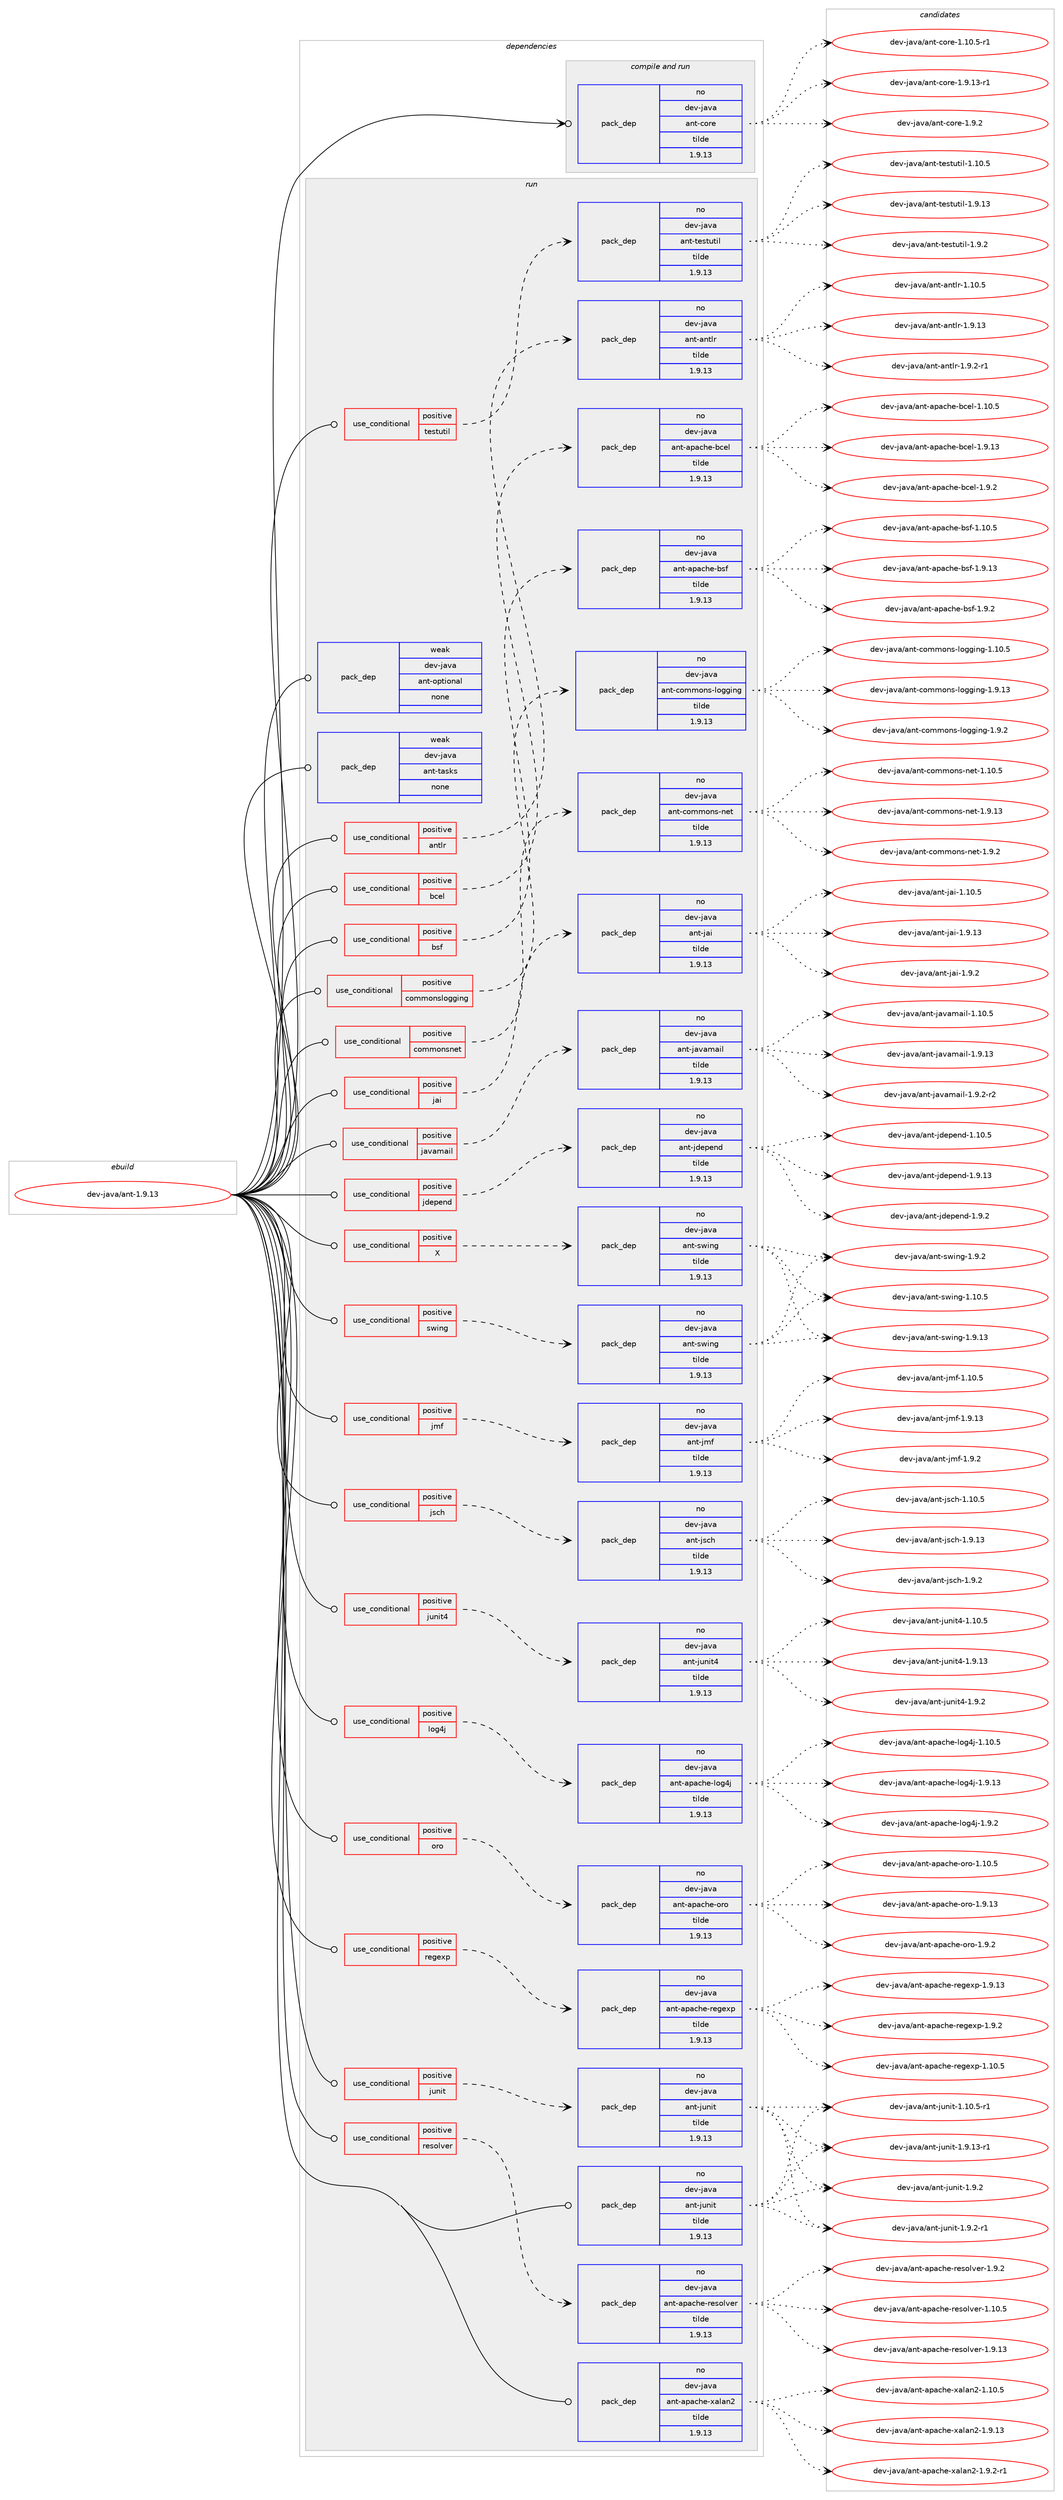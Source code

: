digraph prolog {

# *************
# Graph options
# *************

newrank=true;
concentrate=true;
compound=true;
graph [rankdir=LR,fontname=Helvetica,fontsize=10,ranksep=1.5];#, ranksep=2.5, nodesep=0.2];
edge  [arrowhead=vee];
node  [fontname=Helvetica,fontsize=10];

# **********
# The ebuild
# **********

subgraph cluster_leftcol {
color=gray;
rank=same;
label=<<i>ebuild</i>>;
id [label="dev-java/ant-1.9.13", color=red, width=4, href="../dev-java/ant-1.9.13.svg"];
}

# ****************
# The dependencies
# ****************

subgraph cluster_midcol {
color=gray;
label=<<i>dependencies</i>>;
subgraph cluster_compile {
fillcolor="#eeeeee";
style=filled;
label=<<i>compile</i>>;
}
subgraph cluster_compileandrun {
fillcolor="#eeeeee";
style=filled;
label=<<i>compile and run</i>>;
subgraph pack965707 {
dependency1350498 [label=<<TABLE BORDER="0" CELLBORDER="1" CELLSPACING="0" CELLPADDING="4" WIDTH="220"><TR><TD ROWSPAN="6" CELLPADDING="30">pack_dep</TD></TR><TR><TD WIDTH="110">no</TD></TR><TR><TD>dev-java</TD></TR><TR><TD>ant-core</TD></TR><TR><TD>tilde</TD></TR><TR><TD>1.9.13</TD></TR></TABLE>>, shape=none, color=blue];
}
id:e -> dependency1350498:w [weight=20,style="solid",arrowhead="odotvee"];
}
subgraph cluster_run {
fillcolor="#eeeeee";
style=filled;
label=<<i>run</i>>;
subgraph cond362364 {
dependency1350499 [label=<<TABLE BORDER="0" CELLBORDER="1" CELLSPACING="0" CELLPADDING="4"><TR><TD ROWSPAN="3" CELLPADDING="10">use_conditional</TD></TR><TR><TD>positive</TD></TR><TR><TD>X</TD></TR></TABLE>>, shape=none, color=red];
subgraph pack965708 {
dependency1350500 [label=<<TABLE BORDER="0" CELLBORDER="1" CELLSPACING="0" CELLPADDING="4" WIDTH="220"><TR><TD ROWSPAN="6" CELLPADDING="30">pack_dep</TD></TR><TR><TD WIDTH="110">no</TD></TR><TR><TD>dev-java</TD></TR><TR><TD>ant-swing</TD></TR><TR><TD>tilde</TD></TR><TR><TD>1.9.13</TD></TR></TABLE>>, shape=none, color=blue];
}
dependency1350499:e -> dependency1350500:w [weight=20,style="dashed",arrowhead="vee"];
}
id:e -> dependency1350499:w [weight=20,style="solid",arrowhead="odot"];
subgraph cond362365 {
dependency1350501 [label=<<TABLE BORDER="0" CELLBORDER="1" CELLSPACING="0" CELLPADDING="4"><TR><TD ROWSPAN="3" CELLPADDING="10">use_conditional</TD></TR><TR><TD>positive</TD></TR><TR><TD>antlr</TD></TR></TABLE>>, shape=none, color=red];
subgraph pack965709 {
dependency1350502 [label=<<TABLE BORDER="0" CELLBORDER="1" CELLSPACING="0" CELLPADDING="4" WIDTH="220"><TR><TD ROWSPAN="6" CELLPADDING="30">pack_dep</TD></TR><TR><TD WIDTH="110">no</TD></TR><TR><TD>dev-java</TD></TR><TR><TD>ant-antlr</TD></TR><TR><TD>tilde</TD></TR><TR><TD>1.9.13</TD></TR></TABLE>>, shape=none, color=blue];
}
dependency1350501:e -> dependency1350502:w [weight=20,style="dashed",arrowhead="vee"];
}
id:e -> dependency1350501:w [weight=20,style="solid",arrowhead="odot"];
subgraph cond362366 {
dependency1350503 [label=<<TABLE BORDER="0" CELLBORDER="1" CELLSPACING="0" CELLPADDING="4"><TR><TD ROWSPAN="3" CELLPADDING="10">use_conditional</TD></TR><TR><TD>positive</TD></TR><TR><TD>bcel</TD></TR></TABLE>>, shape=none, color=red];
subgraph pack965710 {
dependency1350504 [label=<<TABLE BORDER="0" CELLBORDER="1" CELLSPACING="0" CELLPADDING="4" WIDTH="220"><TR><TD ROWSPAN="6" CELLPADDING="30">pack_dep</TD></TR><TR><TD WIDTH="110">no</TD></TR><TR><TD>dev-java</TD></TR><TR><TD>ant-apache-bcel</TD></TR><TR><TD>tilde</TD></TR><TR><TD>1.9.13</TD></TR></TABLE>>, shape=none, color=blue];
}
dependency1350503:e -> dependency1350504:w [weight=20,style="dashed",arrowhead="vee"];
}
id:e -> dependency1350503:w [weight=20,style="solid",arrowhead="odot"];
subgraph cond362367 {
dependency1350505 [label=<<TABLE BORDER="0" CELLBORDER="1" CELLSPACING="0" CELLPADDING="4"><TR><TD ROWSPAN="3" CELLPADDING="10">use_conditional</TD></TR><TR><TD>positive</TD></TR><TR><TD>bsf</TD></TR></TABLE>>, shape=none, color=red];
subgraph pack965711 {
dependency1350506 [label=<<TABLE BORDER="0" CELLBORDER="1" CELLSPACING="0" CELLPADDING="4" WIDTH="220"><TR><TD ROWSPAN="6" CELLPADDING="30">pack_dep</TD></TR><TR><TD WIDTH="110">no</TD></TR><TR><TD>dev-java</TD></TR><TR><TD>ant-apache-bsf</TD></TR><TR><TD>tilde</TD></TR><TR><TD>1.9.13</TD></TR></TABLE>>, shape=none, color=blue];
}
dependency1350505:e -> dependency1350506:w [weight=20,style="dashed",arrowhead="vee"];
}
id:e -> dependency1350505:w [weight=20,style="solid",arrowhead="odot"];
subgraph cond362368 {
dependency1350507 [label=<<TABLE BORDER="0" CELLBORDER="1" CELLSPACING="0" CELLPADDING="4"><TR><TD ROWSPAN="3" CELLPADDING="10">use_conditional</TD></TR><TR><TD>positive</TD></TR><TR><TD>commonslogging</TD></TR></TABLE>>, shape=none, color=red];
subgraph pack965712 {
dependency1350508 [label=<<TABLE BORDER="0" CELLBORDER="1" CELLSPACING="0" CELLPADDING="4" WIDTH="220"><TR><TD ROWSPAN="6" CELLPADDING="30">pack_dep</TD></TR><TR><TD WIDTH="110">no</TD></TR><TR><TD>dev-java</TD></TR><TR><TD>ant-commons-logging</TD></TR><TR><TD>tilde</TD></TR><TR><TD>1.9.13</TD></TR></TABLE>>, shape=none, color=blue];
}
dependency1350507:e -> dependency1350508:w [weight=20,style="dashed",arrowhead="vee"];
}
id:e -> dependency1350507:w [weight=20,style="solid",arrowhead="odot"];
subgraph cond362369 {
dependency1350509 [label=<<TABLE BORDER="0" CELLBORDER="1" CELLSPACING="0" CELLPADDING="4"><TR><TD ROWSPAN="3" CELLPADDING="10">use_conditional</TD></TR><TR><TD>positive</TD></TR><TR><TD>commonsnet</TD></TR></TABLE>>, shape=none, color=red];
subgraph pack965713 {
dependency1350510 [label=<<TABLE BORDER="0" CELLBORDER="1" CELLSPACING="0" CELLPADDING="4" WIDTH="220"><TR><TD ROWSPAN="6" CELLPADDING="30">pack_dep</TD></TR><TR><TD WIDTH="110">no</TD></TR><TR><TD>dev-java</TD></TR><TR><TD>ant-commons-net</TD></TR><TR><TD>tilde</TD></TR><TR><TD>1.9.13</TD></TR></TABLE>>, shape=none, color=blue];
}
dependency1350509:e -> dependency1350510:w [weight=20,style="dashed",arrowhead="vee"];
}
id:e -> dependency1350509:w [weight=20,style="solid",arrowhead="odot"];
subgraph cond362370 {
dependency1350511 [label=<<TABLE BORDER="0" CELLBORDER="1" CELLSPACING="0" CELLPADDING="4"><TR><TD ROWSPAN="3" CELLPADDING="10">use_conditional</TD></TR><TR><TD>positive</TD></TR><TR><TD>jai</TD></TR></TABLE>>, shape=none, color=red];
subgraph pack965714 {
dependency1350512 [label=<<TABLE BORDER="0" CELLBORDER="1" CELLSPACING="0" CELLPADDING="4" WIDTH="220"><TR><TD ROWSPAN="6" CELLPADDING="30">pack_dep</TD></TR><TR><TD WIDTH="110">no</TD></TR><TR><TD>dev-java</TD></TR><TR><TD>ant-jai</TD></TR><TR><TD>tilde</TD></TR><TR><TD>1.9.13</TD></TR></TABLE>>, shape=none, color=blue];
}
dependency1350511:e -> dependency1350512:w [weight=20,style="dashed",arrowhead="vee"];
}
id:e -> dependency1350511:w [weight=20,style="solid",arrowhead="odot"];
subgraph cond362371 {
dependency1350513 [label=<<TABLE BORDER="0" CELLBORDER="1" CELLSPACING="0" CELLPADDING="4"><TR><TD ROWSPAN="3" CELLPADDING="10">use_conditional</TD></TR><TR><TD>positive</TD></TR><TR><TD>javamail</TD></TR></TABLE>>, shape=none, color=red];
subgraph pack965715 {
dependency1350514 [label=<<TABLE BORDER="0" CELLBORDER="1" CELLSPACING="0" CELLPADDING="4" WIDTH="220"><TR><TD ROWSPAN="6" CELLPADDING="30">pack_dep</TD></TR><TR><TD WIDTH="110">no</TD></TR><TR><TD>dev-java</TD></TR><TR><TD>ant-javamail</TD></TR><TR><TD>tilde</TD></TR><TR><TD>1.9.13</TD></TR></TABLE>>, shape=none, color=blue];
}
dependency1350513:e -> dependency1350514:w [weight=20,style="dashed",arrowhead="vee"];
}
id:e -> dependency1350513:w [weight=20,style="solid",arrowhead="odot"];
subgraph cond362372 {
dependency1350515 [label=<<TABLE BORDER="0" CELLBORDER="1" CELLSPACING="0" CELLPADDING="4"><TR><TD ROWSPAN="3" CELLPADDING="10">use_conditional</TD></TR><TR><TD>positive</TD></TR><TR><TD>jdepend</TD></TR></TABLE>>, shape=none, color=red];
subgraph pack965716 {
dependency1350516 [label=<<TABLE BORDER="0" CELLBORDER="1" CELLSPACING="0" CELLPADDING="4" WIDTH="220"><TR><TD ROWSPAN="6" CELLPADDING="30">pack_dep</TD></TR><TR><TD WIDTH="110">no</TD></TR><TR><TD>dev-java</TD></TR><TR><TD>ant-jdepend</TD></TR><TR><TD>tilde</TD></TR><TR><TD>1.9.13</TD></TR></TABLE>>, shape=none, color=blue];
}
dependency1350515:e -> dependency1350516:w [weight=20,style="dashed",arrowhead="vee"];
}
id:e -> dependency1350515:w [weight=20,style="solid",arrowhead="odot"];
subgraph cond362373 {
dependency1350517 [label=<<TABLE BORDER="0" CELLBORDER="1" CELLSPACING="0" CELLPADDING="4"><TR><TD ROWSPAN="3" CELLPADDING="10">use_conditional</TD></TR><TR><TD>positive</TD></TR><TR><TD>jmf</TD></TR></TABLE>>, shape=none, color=red];
subgraph pack965717 {
dependency1350518 [label=<<TABLE BORDER="0" CELLBORDER="1" CELLSPACING="0" CELLPADDING="4" WIDTH="220"><TR><TD ROWSPAN="6" CELLPADDING="30">pack_dep</TD></TR><TR><TD WIDTH="110">no</TD></TR><TR><TD>dev-java</TD></TR><TR><TD>ant-jmf</TD></TR><TR><TD>tilde</TD></TR><TR><TD>1.9.13</TD></TR></TABLE>>, shape=none, color=blue];
}
dependency1350517:e -> dependency1350518:w [weight=20,style="dashed",arrowhead="vee"];
}
id:e -> dependency1350517:w [weight=20,style="solid",arrowhead="odot"];
subgraph cond362374 {
dependency1350519 [label=<<TABLE BORDER="0" CELLBORDER="1" CELLSPACING="0" CELLPADDING="4"><TR><TD ROWSPAN="3" CELLPADDING="10">use_conditional</TD></TR><TR><TD>positive</TD></TR><TR><TD>jsch</TD></TR></TABLE>>, shape=none, color=red];
subgraph pack965718 {
dependency1350520 [label=<<TABLE BORDER="0" CELLBORDER="1" CELLSPACING="0" CELLPADDING="4" WIDTH="220"><TR><TD ROWSPAN="6" CELLPADDING="30">pack_dep</TD></TR><TR><TD WIDTH="110">no</TD></TR><TR><TD>dev-java</TD></TR><TR><TD>ant-jsch</TD></TR><TR><TD>tilde</TD></TR><TR><TD>1.9.13</TD></TR></TABLE>>, shape=none, color=blue];
}
dependency1350519:e -> dependency1350520:w [weight=20,style="dashed",arrowhead="vee"];
}
id:e -> dependency1350519:w [weight=20,style="solid",arrowhead="odot"];
subgraph cond362375 {
dependency1350521 [label=<<TABLE BORDER="0" CELLBORDER="1" CELLSPACING="0" CELLPADDING="4"><TR><TD ROWSPAN="3" CELLPADDING="10">use_conditional</TD></TR><TR><TD>positive</TD></TR><TR><TD>junit</TD></TR></TABLE>>, shape=none, color=red];
subgraph pack965719 {
dependency1350522 [label=<<TABLE BORDER="0" CELLBORDER="1" CELLSPACING="0" CELLPADDING="4" WIDTH="220"><TR><TD ROWSPAN="6" CELLPADDING="30">pack_dep</TD></TR><TR><TD WIDTH="110">no</TD></TR><TR><TD>dev-java</TD></TR><TR><TD>ant-junit</TD></TR><TR><TD>tilde</TD></TR><TR><TD>1.9.13</TD></TR></TABLE>>, shape=none, color=blue];
}
dependency1350521:e -> dependency1350522:w [weight=20,style="dashed",arrowhead="vee"];
}
id:e -> dependency1350521:w [weight=20,style="solid",arrowhead="odot"];
subgraph cond362376 {
dependency1350523 [label=<<TABLE BORDER="0" CELLBORDER="1" CELLSPACING="0" CELLPADDING="4"><TR><TD ROWSPAN="3" CELLPADDING="10">use_conditional</TD></TR><TR><TD>positive</TD></TR><TR><TD>junit4</TD></TR></TABLE>>, shape=none, color=red];
subgraph pack965720 {
dependency1350524 [label=<<TABLE BORDER="0" CELLBORDER="1" CELLSPACING="0" CELLPADDING="4" WIDTH="220"><TR><TD ROWSPAN="6" CELLPADDING="30">pack_dep</TD></TR><TR><TD WIDTH="110">no</TD></TR><TR><TD>dev-java</TD></TR><TR><TD>ant-junit4</TD></TR><TR><TD>tilde</TD></TR><TR><TD>1.9.13</TD></TR></TABLE>>, shape=none, color=blue];
}
dependency1350523:e -> dependency1350524:w [weight=20,style="dashed",arrowhead="vee"];
}
id:e -> dependency1350523:w [weight=20,style="solid",arrowhead="odot"];
subgraph cond362377 {
dependency1350525 [label=<<TABLE BORDER="0" CELLBORDER="1" CELLSPACING="0" CELLPADDING="4"><TR><TD ROWSPAN="3" CELLPADDING="10">use_conditional</TD></TR><TR><TD>positive</TD></TR><TR><TD>log4j</TD></TR></TABLE>>, shape=none, color=red];
subgraph pack965721 {
dependency1350526 [label=<<TABLE BORDER="0" CELLBORDER="1" CELLSPACING="0" CELLPADDING="4" WIDTH="220"><TR><TD ROWSPAN="6" CELLPADDING="30">pack_dep</TD></TR><TR><TD WIDTH="110">no</TD></TR><TR><TD>dev-java</TD></TR><TR><TD>ant-apache-log4j</TD></TR><TR><TD>tilde</TD></TR><TR><TD>1.9.13</TD></TR></TABLE>>, shape=none, color=blue];
}
dependency1350525:e -> dependency1350526:w [weight=20,style="dashed",arrowhead="vee"];
}
id:e -> dependency1350525:w [weight=20,style="solid",arrowhead="odot"];
subgraph cond362378 {
dependency1350527 [label=<<TABLE BORDER="0" CELLBORDER="1" CELLSPACING="0" CELLPADDING="4"><TR><TD ROWSPAN="3" CELLPADDING="10">use_conditional</TD></TR><TR><TD>positive</TD></TR><TR><TD>oro</TD></TR></TABLE>>, shape=none, color=red];
subgraph pack965722 {
dependency1350528 [label=<<TABLE BORDER="0" CELLBORDER="1" CELLSPACING="0" CELLPADDING="4" WIDTH="220"><TR><TD ROWSPAN="6" CELLPADDING="30">pack_dep</TD></TR><TR><TD WIDTH="110">no</TD></TR><TR><TD>dev-java</TD></TR><TR><TD>ant-apache-oro</TD></TR><TR><TD>tilde</TD></TR><TR><TD>1.9.13</TD></TR></TABLE>>, shape=none, color=blue];
}
dependency1350527:e -> dependency1350528:w [weight=20,style="dashed",arrowhead="vee"];
}
id:e -> dependency1350527:w [weight=20,style="solid",arrowhead="odot"];
subgraph cond362379 {
dependency1350529 [label=<<TABLE BORDER="0" CELLBORDER="1" CELLSPACING="0" CELLPADDING="4"><TR><TD ROWSPAN="3" CELLPADDING="10">use_conditional</TD></TR><TR><TD>positive</TD></TR><TR><TD>regexp</TD></TR></TABLE>>, shape=none, color=red];
subgraph pack965723 {
dependency1350530 [label=<<TABLE BORDER="0" CELLBORDER="1" CELLSPACING="0" CELLPADDING="4" WIDTH="220"><TR><TD ROWSPAN="6" CELLPADDING="30">pack_dep</TD></TR><TR><TD WIDTH="110">no</TD></TR><TR><TD>dev-java</TD></TR><TR><TD>ant-apache-regexp</TD></TR><TR><TD>tilde</TD></TR><TR><TD>1.9.13</TD></TR></TABLE>>, shape=none, color=blue];
}
dependency1350529:e -> dependency1350530:w [weight=20,style="dashed",arrowhead="vee"];
}
id:e -> dependency1350529:w [weight=20,style="solid",arrowhead="odot"];
subgraph cond362380 {
dependency1350531 [label=<<TABLE BORDER="0" CELLBORDER="1" CELLSPACING="0" CELLPADDING="4"><TR><TD ROWSPAN="3" CELLPADDING="10">use_conditional</TD></TR><TR><TD>positive</TD></TR><TR><TD>resolver</TD></TR></TABLE>>, shape=none, color=red];
subgraph pack965724 {
dependency1350532 [label=<<TABLE BORDER="0" CELLBORDER="1" CELLSPACING="0" CELLPADDING="4" WIDTH="220"><TR><TD ROWSPAN="6" CELLPADDING="30">pack_dep</TD></TR><TR><TD WIDTH="110">no</TD></TR><TR><TD>dev-java</TD></TR><TR><TD>ant-apache-resolver</TD></TR><TR><TD>tilde</TD></TR><TR><TD>1.9.13</TD></TR></TABLE>>, shape=none, color=blue];
}
dependency1350531:e -> dependency1350532:w [weight=20,style="dashed",arrowhead="vee"];
}
id:e -> dependency1350531:w [weight=20,style="solid",arrowhead="odot"];
subgraph cond362381 {
dependency1350533 [label=<<TABLE BORDER="0" CELLBORDER="1" CELLSPACING="0" CELLPADDING="4"><TR><TD ROWSPAN="3" CELLPADDING="10">use_conditional</TD></TR><TR><TD>positive</TD></TR><TR><TD>swing</TD></TR></TABLE>>, shape=none, color=red];
subgraph pack965725 {
dependency1350534 [label=<<TABLE BORDER="0" CELLBORDER="1" CELLSPACING="0" CELLPADDING="4" WIDTH="220"><TR><TD ROWSPAN="6" CELLPADDING="30">pack_dep</TD></TR><TR><TD WIDTH="110">no</TD></TR><TR><TD>dev-java</TD></TR><TR><TD>ant-swing</TD></TR><TR><TD>tilde</TD></TR><TR><TD>1.9.13</TD></TR></TABLE>>, shape=none, color=blue];
}
dependency1350533:e -> dependency1350534:w [weight=20,style="dashed",arrowhead="vee"];
}
id:e -> dependency1350533:w [weight=20,style="solid",arrowhead="odot"];
subgraph cond362382 {
dependency1350535 [label=<<TABLE BORDER="0" CELLBORDER="1" CELLSPACING="0" CELLPADDING="4"><TR><TD ROWSPAN="3" CELLPADDING="10">use_conditional</TD></TR><TR><TD>positive</TD></TR><TR><TD>testutil</TD></TR></TABLE>>, shape=none, color=red];
subgraph pack965726 {
dependency1350536 [label=<<TABLE BORDER="0" CELLBORDER="1" CELLSPACING="0" CELLPADDING="4" WIDTH="220"><TR><TD ROWSPAN="6" CELLPADDING="30">pack_dep</TD></TR><TR><TD WIDTH="110">no</TD></TR><TR><TD>dev-java</TD></TR><TR><TD>ant-testutil</TD></TR><TR><TD>tilde</TD></TR><TR><TD>1.9.13</TD></TR></TABLE>>, shape=none, color=blue];
}
dependency1350535:e -> dependency1350536:w [weight=20,style="dashed",arrowhead="vee"];
}
id:e -> dependency1350535:w [weight=20,style="solid",arrowhead="odot"];
subgraph pack965727 {
dependency1350537 [label=<<TABLE BORDER="0" CELLBORDER="1" CELLSPACING="0" CELLPADDING="4" WIDTH="220"><TR><TD ROWSPAN="6" CELLPADDING="30">pack_dep</TD></TR><TR><TD WIDTH="110">no</TD></TR><TR><TD>dev-java</TD></TR><TR><TD>ant-apache-xalan2</TD></TR><TR><TD>tilde</TD></TR><TR><TD>1.9.13</TD></TR></TABLE>>, shape=none, color=blue];
}
id:e -> dependency1350537:w [weight=20,style="solid",arrowhead="odot"];
subgraph pack965728 {
dependency1350538 [label=<<TABLE BORDER="0" CELLBORDER="1" CELLSPACING="0" CELLPADDING="4" WIDTH="220"><TR><TD ROWSPAN="6" CELLPADDING="30">pack_dep</TD></TR><TR><TD WIDTH="110">no</TD></TR><TR><TD>dev-java</TD></TR><TR><TD>ant-junit</TD></TR><TR><TD>tilde</TD></TR><TR><TD>1.9.13</TD></TR></TABLE>>, shape=none, color=blue];
}
id:e -> dependency1350538:w [weight=20,style="solid",arrowhead="odot"];
subgraph pack965729 {
dependency1350539 [label=<<TABLE BORDER="0" CELLBORDER="1" CELLSPACING="0" CELLPADDING="4" WIDTH="220"><TR><TD ROWSPAN="6" CELLPADDING="30">pack_dep</TD></TR><TR><TD WIDTH="110">weak</TD></TR><TR><TD>dev-java</TD></TR><TR><TD>ant-optional</TD></TR><TR><TD>none</TD></TR><TR><TD></TD></TR></TABLE>>, shape=none, color=blue];
}
id:e -> dependency1350539:w [weight=20,style="solid",arrowhead="odot"];
subgraph pack965730 {
dependency1350540 [label=<<TABLE BORDER="0" CELLBORDER="1" CELLSPACING="0" CELLPADDING="4" WIDTH="220"><TR><TD ROWSPAN="6" CELLPADDING="30">pack_dep</TD></TR><TR><TD WIDTH="110">weak</TD></TR><TR><TD>dev-java</TD></TR><TR><TD>ant-tasks</TD></TR><TR><TD>none</TD></TR><TR><TD></TD></TR></TABLE>>, shape=none, color=blue];
}
id:e -> dependency1350540:w [weight=20,style="solid",arrowhead="odot"];
}
}

# **************
# The candidates
# **************

subgraph cluster_choices {
rank=same;
color=gray;
label=<<i>candidates</i>>;

subgraph choice965707 {
color=black;
nodesep=1;
choice10010111845106971189747971101164599111114101454946494846534511449 [label="dev-java/ant-core-1.10.5-r1", color=red, width=4,href="../dev-java/ant-core-1.10.5-r1.svg"];
choice10010111845106971189747971101164599111114101454946574649514511449 [label="dev-java/ant-core-1.9.13-r1", color=red, width=4,href="../dev-java/ant-core-1.9.13-r1.svg"];
choice10010111845106971189747971101164599111114101454946574650 [label="dev-java/ant-core-1.9.2", color=red, width=4,href="../dev-java/ant-core-1.9.2.svg"];
dependency1350498:e -> choice10010111845106971189747971101164599111114101454946494846534511449:w [style=dotted,weight="100"];
dependency1350498:e -> choice10010111845106971189747971101164599111114101454946574649514511449:w [style=dotted,weight="100"];
dependency1350498:e -> choice10010111845106971189747971101164599111114101454946574650:w [style=dotted,weight="100"];
}
subgraph choice965708 {
color=black;
nodesep=1;
choice10010111845106971189747971101164511511910511010345494649484653 [label="dev-java/ant-swing-1.10.5", color=red, width=4,href="../dev-java/ant-swing-1.10.5.svg"];
choice10010111845106971189747971101164511511910511010345494657464951 [label="dev-java/ant-swing-1.9.13", color=red, width=4,href="../dev-java/ant-swing-1.9.13.svg"];
choice100101118451069711897479711011645115119105110103454946574650 [label="dev-java/ant-swing-1.9.2", color=red, width=4,href="../dev-java/ant-swing-1.9.2.svg"];
dependency1350500:e -> choice10010111845106971189747971101164511511910511010345494649484653:w [style=dotted,weight="100"];
dependency1350500:e -> choice10010111845106971189747971101164511511910511010345494657464951:w [style=dotted,weight="100"];
dependency1350500:e -> choice100101118451069711897479711011645115119105110103454946574650:w [style=dotted,weight="100"];
}
subgraph choice965709 {
color=black;
nodesep=1;
choice1001011184510697118974797110116459711011610811445494649484653 [label="dev-java/ant-antlr-1.10.5", color=red, width=4,href="../dev-java/ant-antlr-1.10.5.svg"];
choice1001011184510697118974797110116459711011610811445494657464951 [label="dev-java/ant-antlr-1.9.13", color=red, width=4,href="../dev-java/ant-antlr-1.9.13.svg"];
choice100101118451069711897479711011645971101161081144549465746504511449 [label="dev-java/ant-antlr-1.9.2-r1", color=red, width=4,href="../dev-java/ant-antlr-1.9.2-r1.svg"];
dependency1350502:e -> choice1001011184510697118974797110116459711011610811445494649484653:w [style=dotted,weight="100"];
dependency1350502:e -> choice1001011184510697118974797110116459711011610811445494657464951:w [style=dotted,weight="100"];
dependency1350502:e -> choice100101118451069711897479711011645971101161081144549465746504511449:w [style=dotted,weight="100"];
}
subgraph choice965710 {
color=black;
nodesep=1;
choice10010111845106971189747971101164597112979910410145989910110845494649484653 [label="dev-java/ant-apache-bcel-1.10.5", color=red, width=4,href="../dev-java/ant-apache-bcel-1.10.5.svg"];
choice10010111845106971189747971101164597112979910410145989910110845494657464951 [label="dev-java/ant-apache-bcel-1.9.13", color=red, width=4,href="../dev-java/ant-apache-bcel-1.9.13.svg"];
choice100101118451069711897479711011645971129799104101459899101108454946574650 [label="dev-java/ant-apache-bcel-1.9.2", color=red, width=4,href="../dev-java/ant-apache-bcel-1.9.2.svg"];
dependency1350504:e -> choice10010111845106971189747971101164597112979910410145989910110845494649484653:w [style=dotted,weight="100"];
dependency1350504:e -> choice10010111845106971189747971101164597112979910410145989910110845494657464951:w [style=dotted,weight="100"];
dependency1350504:e -> choice100101118451069711897479711011645971129799104101459899101108454946574650:w [style=dotted,weight="100"];
}
subgraph choice965711 {
color=black;
nodesep=1;
choice100101118451069711897479711011645971129799104101459811510245494649484653 [label="dev-java/ant-apache-bsf-1.10.5", color=red, width=4,href="../dev-java/ant-apache-bsf-1.10.5.svg"];
choice100101118451069711897479711011645971129799104101459811510245494657464951 [label="dev-java/ant-apache-bsf-1.9.13", color=red, width=4,href="../dev-java/ant-apache-bsf-1.9.13.svg"];
choice1001011184510697118974797110116459711297991041014598115102454946574650 [label="dev-java/ant-apache-bsf-1.9.2", color=red, width=4,href="../dev-java/ant-apache-bsf-1.9.2.svg"];
dependency1350506:e -> choice100101118451069711897479711011645971129799104101459811510245494649484653:w [style=dotted,weight="100"];
dependency1350506:e -> choice100101118451069711897479711011645971129799104101459811510245494657464951:w [style=dotted,weight="100"];
dependency1350506:e -> choice1001011184510697118974797110116459711297991041014598115102454946574650:w [style=dotted,weight="100"];
}
subgraph choice965712 {
color=black;
nodesep=1;
choice100101118451069711897479711011645991111091091111101154510811110310310511010345494649484653 [label="dev-java/ant-commons-logging-1.10.5", color=red, width=4,href="../dev-java/ant-commons-logging-1.10.5.svg"];
choice100101118451069711897479711011645991111091091111101154510811110310310511010345494657464951 [label="dev-java/ant-commons-logging-1.9.13", color=red, width=4,href="../dev-java/ant-commons-logging-1.9.13.svg"];
choice1001011184510697118974797110116459911110910911111011545108111103103105110103454946574650 [label="dev-java/ant-commons-logging-1.9.2", color=red, width=4,href="../dev-java/ant-commons-logging-1.9.2.svg"];
dependency1350508:e -> choice100101118451069711897479711011645991111091091111101154510811110310310511010345494649484653:w [style=dotted,weight="100"];
dependency1350508:e -> choice100101118451069711897479711011645991111091091111101154510811110310310511010345494657464951:w [style=dotted,weight="100"];
dependency1350508:e -> choice1001011184510697118974797110116459911110910911111011545108111103103105110103454946574650:w [style=dotted,weight="100"];
}
subgraph choice965713 {
color=black;
nodesep=1;
choice100101118451069711897479711011645991111091091111101154511010111645494649484653 [label="dev-java/ant-commons-net-1.10.5", color=red, width=4,href="../dev-java/ant-commons-net-1.10.5.svg"];
choice100101118451069711897479711011645991111091091111101154511010111645494657464951 [label="dev-java/ant-commons-net-1.9.13", color=red, width=4,href="../dev-java/ant-commons-net-1.9.13.svg"];
choice1001011184510697118974797110116459911110910911111011545110101116454946574650 [label="dev-java/ant-commons-net-1.9.2", color=red, width=4,href="../dev-java/ant-commons-net-1.9.2.svg"];
dependency1350510:e -> choice100101118451069711897479711011645991111091091111101154511010111645494649484653:w [style=dotted,weight="100"];
dependency1350510:e -> choice100101118451069711897479711011645991111091091111101154511010111645494657464951:w [style=dotted,weight="100"];
dependency1350510:e -> choice1001011184510697118974797110116459911110910911111011545110101116454946574650:w [style=dotted,weight="100"];
}
subgraph choice965714 {
color=black;
nodesep=1;
choice1001011184510697118974797110116451069710545494649484653 [label="dev-java/ant-jai-1.10.5", color=red, width=4,href="../dev-java/ant-jai-1.10.5.svg"];
choice1001011184510697118974797110116451069710545494657464951 [label="dev-java/ant-jai-1.9.13", color=red, width=4,href="../dev-java/ant-jai-1.9.13.svg"];
choice10010111845106971189747971101164510697105454946574650 [label="dev-java/ant-jai-1.9.2", color=red, width=4,href="../dev-java/ant-jai-1.9.2.svg"];
dependency1350512:e -> choice1001011184510697118974797110116451069710545494649484653:w [style=dotted,weight="100"];
dependency1350512:e -> choice1001011184510697118974797110116451069710545494657464951:w [style=dotted,weight="100"];
dependency1350512:e -> choice10010111845106971189747971101164510697105454946574650:w [style=dotted,weight="100"];
}
subgraph choice965715 {
color=black;
nodesep=1;
choice10010111845106971189747971101164510697118971099710510845494649484653 [label="dev-java/ant-javamail-1.10.5", color=red, width=4,href="../dev-java/ant-javamail-1.10.5.svg"];
choice10010111845106971189747971101164510697118971099710510845494657464951 [label="dev-java/ant-javamail-1.9.13", color=red, width=4,href="../dev-java/ant-javamail-1.9.13.svg"];
choice1001011184510697118974797110116451069711897109971051084549465746504511450 [label="dev-java/ant-javamail-1.9.2-r2", color=red, width=4,href="../dev-java/ant-javamail-1.9.2-r2.svg"];
dependency1350514:e -> choice10010111845106971189747971101164510697118971099710510845494649484653:w [style=dotted,weight="100"];
dependency1350514:e -> choice10010111845106971189747971101164510697118971099710510845494657464951:w [style=dotted,weight="100"];
dependency1350514:e -> choice1001011184510697118974797110116451069711897109971051084549465746504511450:w [style=dotted,weight="100"];
}
subgraph choice965716 {
color=black;
nodesep=1;
choice10010111845106971189747971101164510610010111210111010045494649484653 [label="dev-java/ant-jdepend-1.10.5", color=red, width=4,href="../dev-java/ant-jdepend-1.10.5.svg"];
choice10010111845106971189747971101164510610010111210111010045494657464951 [label="dev-java/ant-jdepend-1.9.13", color=red, width=4,href="../dev-java/ant-jdepend-1.9.13.svg"];
choice100101118451069711897479711011645106100101112101110100454946574650 [label="dev-java/ant-jdepend-1.9.2", color=red, width=4,href="../dev-java/ant-jdepend-1.9.2.svg"];
dependency1350516:e -> choice10010111845106971189747971101164510610010111210111010045494649484653:w [style=dotted,weight="100"];
dependency1350516:e -> choice10010111845106971189747971101164510610010111210111010045494657464951:w [style=dotted,weight="100"];
dependency1350516:e -> choice100101118451069711897479711011645106100101112101110100454946574650:w [style=dotted,weight="100"];
}
subgraph choice965717 {
color=black;
nodesep=1;
choice10010111845106971189747971101164510610910245494649484653 [label="dev-java/ant-jmf-1.10.5", color=red, width=4,href="../dev-java/ant-jmf-1.10.5.svg"];
choice10010111845106971189747971101164510610910245494657464951 [label="dev-java/ant-jmf-1.9.13", color=red, width=4,href="../dev-java/ant-jmf-1.9.13.svg"];
choice100101118451069711897479711011645106109102454946574650 [label="dev-java/ant-jmf-1.9.2", color=red, width=4,href="../dev-java/ant-jmf-1.9.2.svg"];
dependency1350518:e -> choice10010111845106971189747971101164510610910245494649484653:w [style=dotted,weight="100"];
dependency1350518:e -> choice10010111845106971189747971101164510610910245494657464951:w [style=dotted,weight="100"];
dependency1350518:e -> choice100101118451069711897479711011645106109102454946574650:w [style=dotted,weight="100"];
}
subgraph choice965718 {
color=black;
nodesep=1;
choice1001011184510697118974797110116451061159910445494649484653 [label="dev-java/ant-jsch-1.10.5", color=red, width=4,href="../dev-java/ant-jsch-1.10.5.svg"];
choice1001011184510697118974797110116451061159910445494657464951 [label="dev-java/ant-jsch-1.9.13", color=red, width=4,href="../dev-java/ant-jsch-1.9.13.svg"];
choice10010111845106971189747971101164510611599104454946574650 [label="dev-java/ant-jsch-1.9.2", color=red, width=4,href="../dev-java/ant-jsch-1.9.2.svg"];
dependency1350520:e -> choice1001011184510697118974797110116451061159910445494649484653:w [style=dotted,weight="100"];
dependency1350520:e -> choice1001011184510697118974797110116451061159910445494657464951:w [style=dotted,weight="100"];
dependency1350520:e -> choice10010111845106971189747971101164510611599104454946574650:w [style=dotted,weight="100"];
}
subgraph choice965719 {
color=black;
nodesep=1;
choice100101118451069711897479711011645106117110105116454946494846534511449 [label="dev-java/ant-junit-1.10.5-r1", color=red, width=4,href="../dev-java/ant-junit-1.10.5-r1.svg"];
choice100101118451069711897479711011645106117110105116454946574649514511449 [label="dev-java/ant-junit-1.9.13-r1", color=red, width=4,href="../dev-java/ant-junit-1.9.13-r1.svg"];
choice100101118451069711897479711011645106117110105116454946574650 [label="dev-java/ant-junit-1.9.2", color=red, width=4,href="../dev-java/ant-junit-1.9.2.svg"];
choice1001011184510697118974797110116451061171101051164549465746504511449 [label="dev-java/ant-junit-1.9.2-r1", color=red, width=4,href="../dev-java/ant-junit-1.9.2-r1.svg"];
dependency1350522:e -> choice100101118451069711897479711011645106117110105116454946494846534511449:w [style=dotted,weight="100"];
dependency1350522:e -> choice100101118451069711897479711011645106117110105116454946574649514511449:w [style=dotted,weight="100"];
dependency1350522:e -> choice100101118451069711897479711011645106117110105116454946574650:w [style=dotted,weight="100"];
dependency1350522:e -> choice1001011184510697118974797110116451061171101051164549465746504511449:w [style=dotted,weight="100"];
}
subgraph choice965720 {
color=black;
nodesep=1;
choice1001011184510697118974797110116451061171101051165245494649484653 [label="dev-java/ant-junit4-1.10.5", color=red, width=4,href="../dev-java/ant-junit4-1.10.5.svg"];
choice1001011184510697118974797110116451061171101051165245494657464951 [label="dev-java/ant-junit4-1.9.13", color=red, width=4,href="../dev-java/ant-junit4-1.9.13.svg"];
choice10010111845106971189747971101164510611711010511652454946574650 [label="dev-java/ant-junit4-1.9.2", color=red, width=4,href="../dev-java/ant-junit4-1.9.2.svg"];
dependency1350524:e -> choice1001011184510697118974797110116451061171101051165245494649484653:w [style=dotted,weight="100"];
dependency1350524:e -> choice1001011184510697118974797110116451061171101051165245494657464951:w [style=dotted,weight="100"];
dependency1350524:e -> choice10010111845106971189747971101164510611711010511652454946574650:w [style=dotted,weight="100"];
}
subgraph choice965721 {
color=black;
nodesep=1;
choice100101118451069711897479711011645971129799104101451081111035210645494649484653 [label="dev-java/ant-apache-log4j-1.10.5", color=red, width=4,href="../dev-java/ant-apache-log4j-1.10.5.svg"];
choice100101118451069711897479711011645971129799104101451081111035210645494657464951 [label="dev-java/ant-apache-log4j-1.9.13", color=red, width=4,href="../dev-java/ant-apache-log4j-1.9.13.svg"];
choice1001011184510697118974797110116459711297991041014510811110352106454946574650 [label="dev-java/ant-apache-log4j-1.9.2", color=red, width=4,href="../dev-java/ant-apache-log4j-1.9.2.svg"];
dependency1350526:e -> choice100101118451069711897479711011645971129799104101451081111035210645494649484653:w [style=dotted,weight="100"];
dependency1350526:e -> choice100101118451069711897479711011645971129799104101451081111035210645494657464951:w [style=dotted,weight="100"];
dependency1350526:e -> choice1001011184510697118974797110116459711297991041014510811110352106454946574650:w [style=dotted,weight="100"];
}
subgraph choice965722 {
color=black;
nodesep=1;
choice1001011184510697118974797110116459711297991041014511111411145494649484653 [label="dev-java/ant-apache-oro-1.10.5", color=red, width=4,href="../dev-java/ant-apache-oro-1.10.5.svg"];
choice1001011184510697118974797110116459711297991041014511111411145494657464951 [label="dev-java/ant-apache-oro-1.9.13", color=red, width=4,href="../dev-java/ant-apache-oro-1.9.13.svg"];
choice10010111845106971189747971101164597112979910410145111114111454946574650 [label="dev-java/ant-apache-oro-1.9.2", color=red, width=4,href="../dev-java/ant-apache-oro-1.9.2.svg"];
dependency1350528:e -> choice1001011184510697118974797110116459711297991041014511111411145494649484653:w [style=dotted,weight="100"];
dependency1350528:e -> choice1001011184510697118974797110116459711297991041014511111411145494657464951:w [style=dotted,weight="100"];
dependency1350528:e -> choice10010111845106971189747971101164597112979910410145111114111454946574650:w [style=dotted,weight="100"];
}
subgraph choice965723 {
color=black;
nodesep=1;
choice1001011184510697118974797110116459711297991041014511410110310112011245494649484653 [label="dev-java/ant-apache-regexp-1.10.5", color=red, width=4,href="../dev-java/ant-apache-regexp-1.10.5.svg"];
choice1001011184510697118974797110116459711297991041014511410110310112011245494657464951 [label="dev-java/ant-apache-regexp-1.9.13", color=red, width=4,href="../dev-java/ant-apache-regexp-1.9.13.svg"];
choice10010111845106971189747971101164597112979910410145114101103101120112454946574650 [label="dev-java/ant-apache-regexp-1.9.2", color=red, width=4,href="../dev-java/ant-apache-regexp-1.9.2.svg"];
dependency1350530:e -> choice1001011184510697118974797110116459711297991041014511410110310112011245494649484653:w [style=dotted,weight="100"];
dependency1350530:e -> choice1001011184510697118974797110116459711297991041014511410110310112011245494657464951:w [style=dotted,weight="100"];
dependency1350530:e -> choice10010111845106971189747971101164597112979910410145114101103101120112454946574650:w [style=dotted,weight="100"];
}
subgraph choice965724 {
color=black;
nodesep=1;
choice1001011184510697118974797110116459711297991041014511410111511110811810111445494649484653 [label="dev-java/ant-apache-resolver-1.10.5", color=red, width=4,href="../dev-java/ant-apache-resolver-1.10.5.svg"];
choice1001011184510697118974797110116459711297991041014511410111511110811810111445494657464951 [label="dev-java/ant-apache-resolver-1.9.13", color=red, width=4,href="../dev-java/ant-apache-resolver-1.9.13.svg"];
choice10010111845106971189747971101164597112979910410145114101115111108118101114454946574650 [label="dev-java/ant-apache-resolver-1.9.2", color=red, width=4,href="../dev-java/ant-apache-resolver-1.9.2.svg"];
dependency1350532:e -> choice1001011184510697118974797110116459711297991041014511410111511110811810111445494649484653:w [style=dotted,weight="100"];
dependency1350532:e -> choice1001011184510697118974797110116459711297991041014511410111511110811810111445494657464951:w [style=dotted,weight="100"];
dependency1350532:e -> choice10010111845106971189747971101164597112979910410145114101115111108118101114454946574650:w [style=dotted,weight="100"];
}
subgraph choice965725 {
color=black;
nodesep=1;
choice10010111845106971189747971101164511511910511010345494649484653 [label="dev-java/ant-swing-1.10.5", color=red, width=4,href="../dev-java/ant-swing-1.10.5.svg"];
choice10010111845106971189747971101164511511910511010345494657464951 [label="dev-java/ant-swing-1.9.13", color=red, width=4,href="../dev-java/ant-swing-1.9.13.svg"];
choice100101118451069711897479711011645115119105110103454946574650 [label="dev-java/ant-swing-1.9.2", color=red, width=4,href="../dev-java/ant-swing-1.9.2.svg"];
dependency1350534:e -> choice10010111845106971189747971101164511511910511010345494649484653:w [style=dotted,weight="100"];
dependency1350534:e -> choice10010111845106971189747971101164511511910511010345494657464951:w [style=dotted,weight="100"];
dependency1350534:e -> choice100101118451069711897479711011645115119105110103454946574650:w [style=dotted,weight="100"];
}
subgraph choice965726 {
color=black;
nodesep=1;
choice10010111845106971189747971101164511610111511611711610510845494649484653 [label="dev-java/ant-testutil-1.10.5", color=red, width=4,href="../dev-java/ant-testutil-1.10.5.svg"];
choice10010111845106971189747971101164511610111511611711610510845494657464951 [label="dev-java/ant-testutil-1.9.13", color=red, width=4,href="../dev-java/ant-testutil-1.9.13.svg"];
choice100101118451069711897479711011645116101115116117116105108454946574650 [label="dev-java/ant-testutil-1.9.2", color=red, width=4,href="../dev-java/ant-testutil-1.9.2.svg"];
dependency1350536:e -> choice10010111845106971189747971101164511610111511611711610510845494649484653:w [style=dotted,weight="100"];
dependency1350536:e -> choice10010111845106971189747971101164511610111511611711610510845494657464951:w [style=dotted,weight="100"];
dependency1350536:e -> choice100101118451069711897479711011645116101115116117116105108454946574650:w [style=dotted,weight="100"];
}
subgraph choice965727 {
color=black;
nodesep=1;
choice1001011184510697118974797110116459711297991041014512097108971105045494649484653 [label="dev-java/ant-apache-xalan2-1.10.5", color=red, width=4,href="../dev-java/ant-apache-xalan2-1.10.5.svg"];
choice1001011184510697118974797110116459711297991041014512097108971105045494657464951 [label="dev-java/ant-apache-xalan2-1.9.13", color=red, width=4,href="../dev-java/ant-apache-xalan2-1.9.13.svg"];
choice100101118451069711897479711011645971129799104101451209710897110504549465746504511449 [label="dev-java/ant-apache-xalan2-1.9.2-r1", color=red, width=4,href="../dev-java/ant-apache-xalan2-1.9.2-r1.svg"];
dependency1350537:e -> choice1001011184510697118974797110116459711297991041014512097108971105045494649484653:w [style=dotted,weight="100"];
dependency1350537:e -> choice1001011184510697118974797110116459711297991041014512097108971105045494657464951:w [style=dotted,weight="100"];
dependency1350537:e -> choice100101118451069711897479711011645971129799104101451209710897110504549465746504511449:w [style=dotted,weight="100"];
}
subgraph choice965728 {
color=black;
nodesep=1;
choice100101118451069711897479711011645106117110105116454946494846534511449 [label="dev-java/ant-junit-1.10.5-r1", color=red, width=4,href="../dev-java/ant-junit-1.10.5-r1.svg"];
choice100101118451069711897479711011645106117110105116454946574649514511449 [label="dev-java/ant-junit-1.9.13-r1", color=red, width=4,href="../dev-java/ant-junit-1.9.13-r1.svg"];
choice100101118451069711897479711011645106117110105116454946574650 [label="dev-java/ant-junit-1.9.2", color=red, width=4,href="../dev-java/ant-junit-1.9.2.svg"];
choice1001011184510697118974797110116451061171101051164549465746504511449 [label="dev-java/ant-junit-1.9.2-r1", color=red, width=4,href="../dev-java/ant-junit-1.9.2-r1.svg"];
dependency1350538:e -> choice100101118451069711897479711011645106117110105116454946494846534511449:w [style=dotted,weight="100"];
dependency1350538:e -> choice100101118451069711897479711011645106117110105116454946574649514511449:w [style=dotted,weight="100"];
dependency1350538:e -> choice100101118451069711897479711011645106117110105116454946574650:w [style=dotted,weight="100"];
dependency1350538:e -> choice1001011184510697118974797110116451061171101051164549465746504511449:w [style=dotted,weight="100"];
}
subgraph choice965729 {
color=black;
nodesep=1;
}
subgraph choice965730 {
color=black;
nodesep=1;
}
}

}
